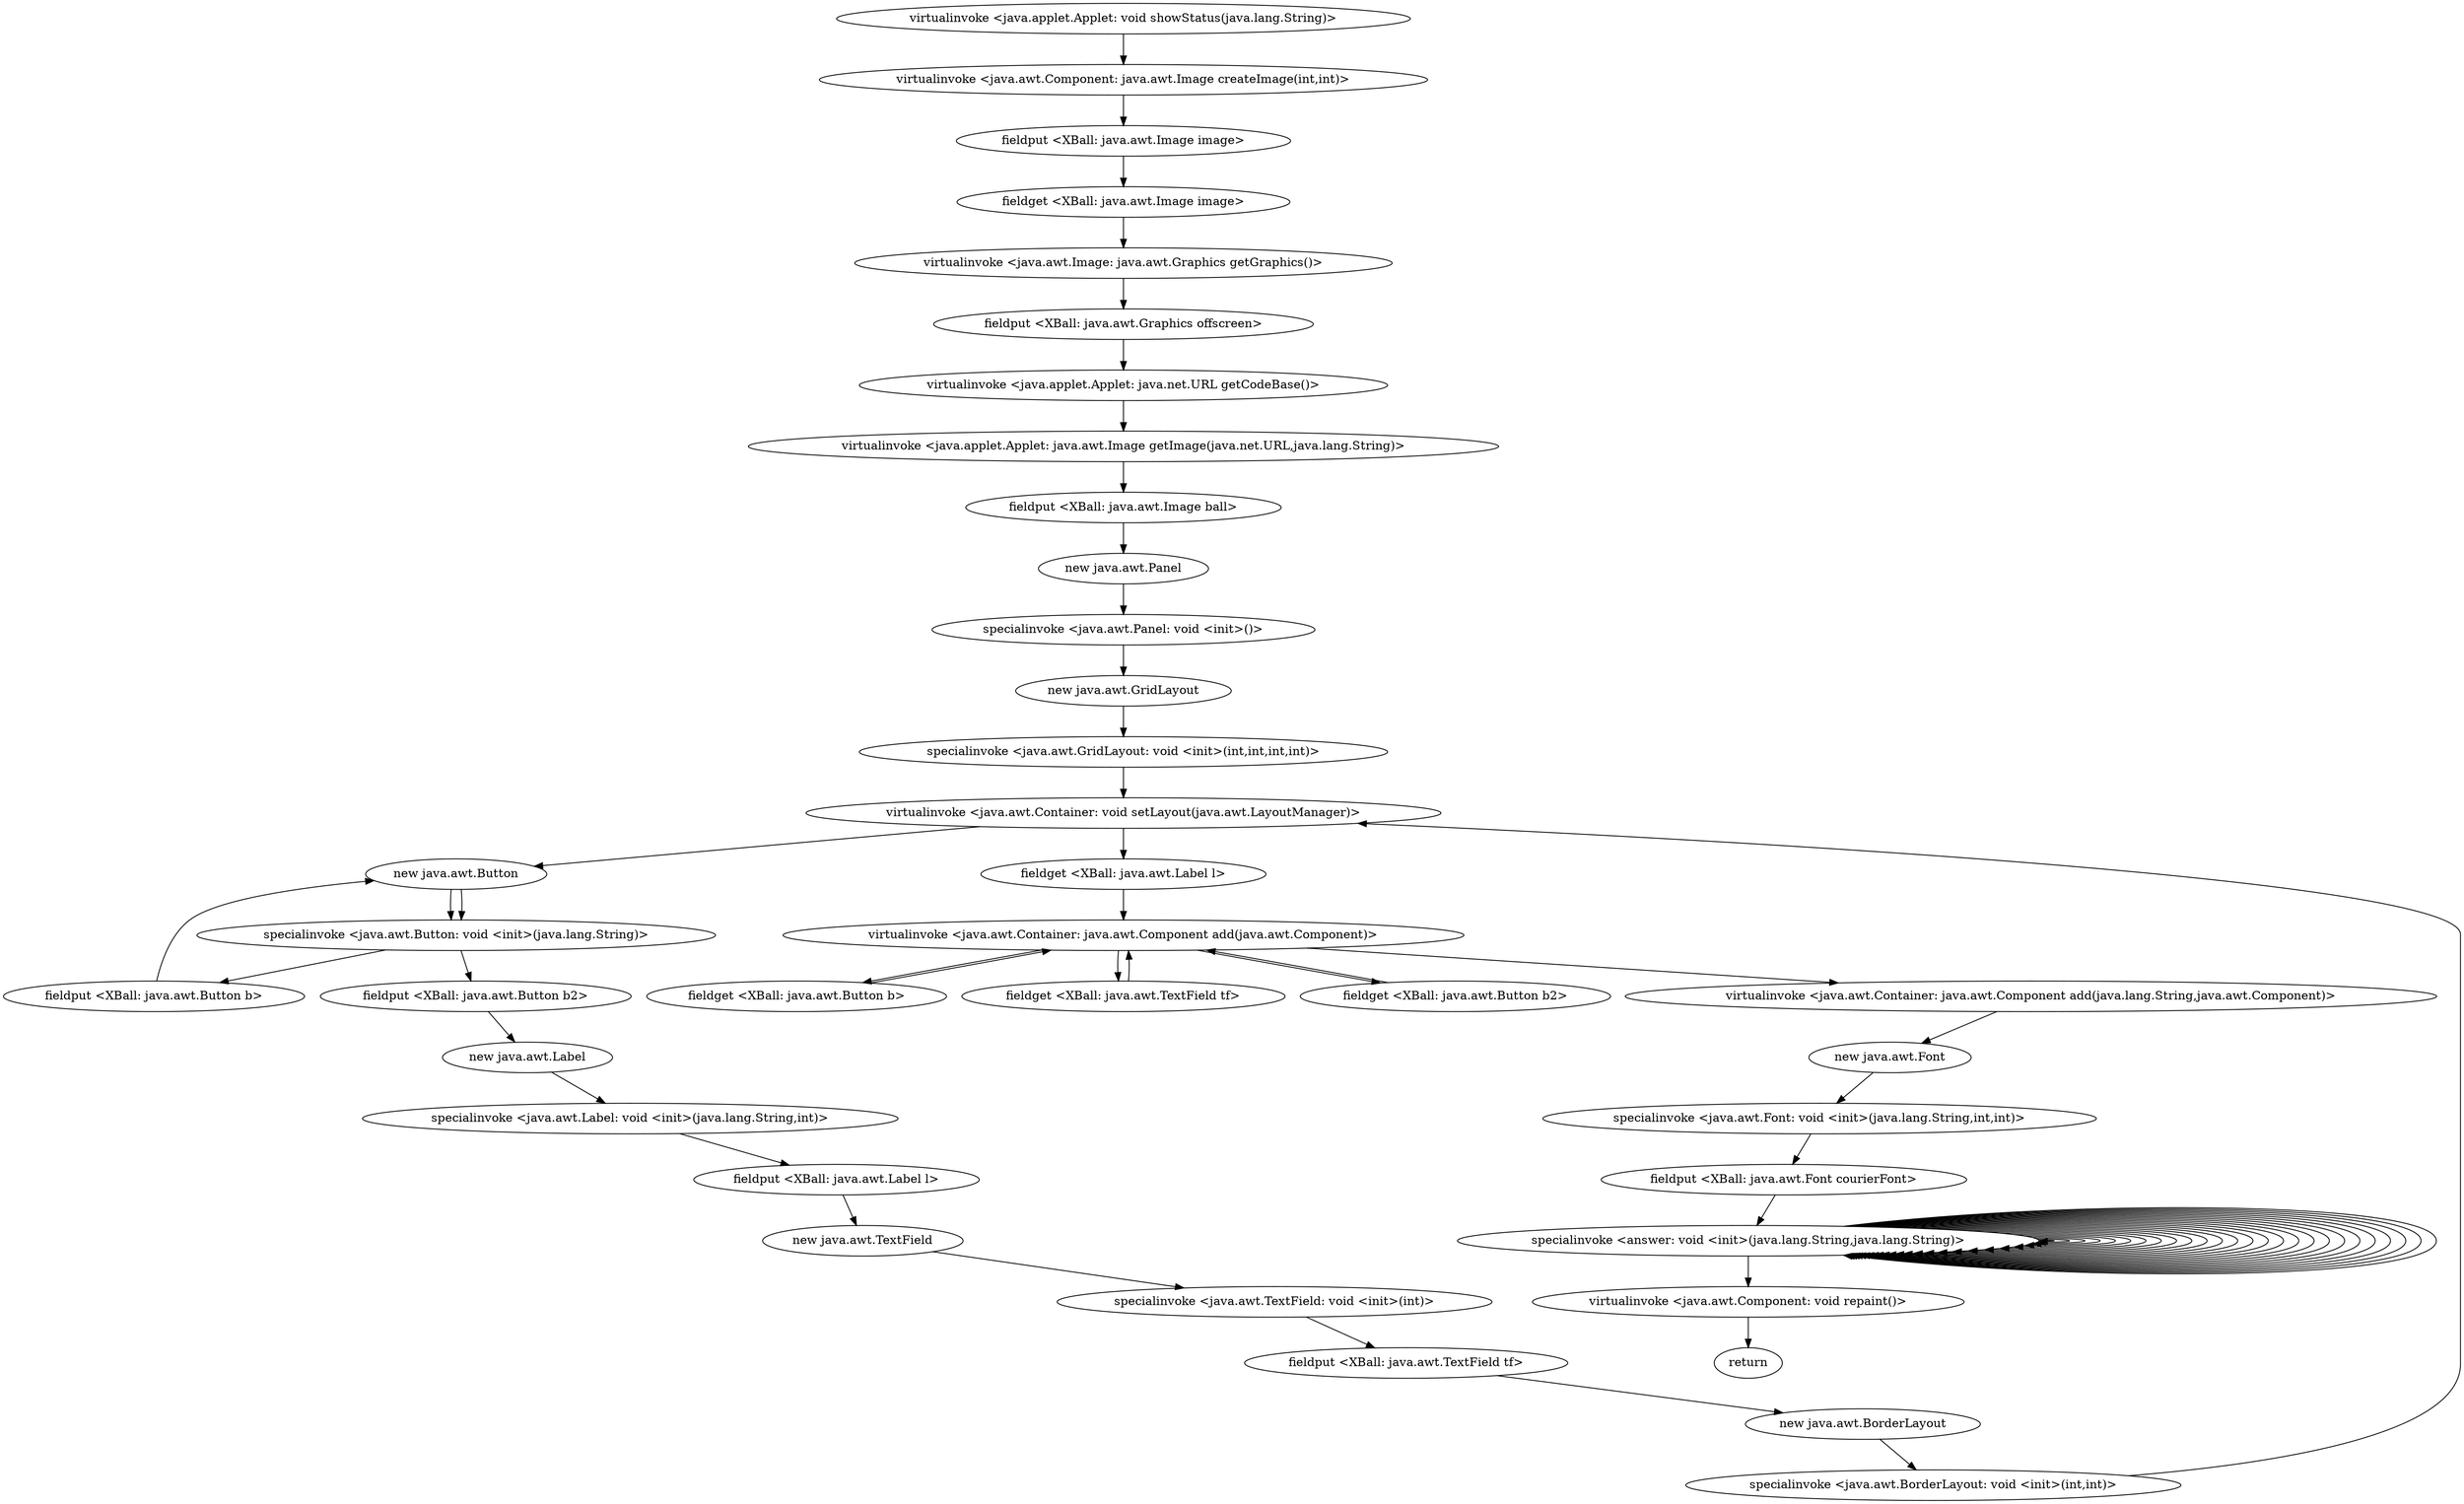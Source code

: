 digraph "" {
"virtualinvoke <java.applet.Applet: void showStatus(java.lang.String)>";
 "virtualinvoke <java.applet.Applet: void showStatus(java.lang.String)>"->"virtualinvoke <java.awt.Component: java.awt.Image createImage(int,int)>";
 "virtualinvoke <java.awt.Component: java.awt.Image createImage(int,int)>"->"fieldput <XBall: java.awt.Image image>";
 "fieldput <XBall: java.awt.Image image>"->"fieldget <XBall: java.awt.Image image>";
 "fieldget <XBall: java.awt.Image image>"->"virtualinvoke <java.awt.Image: java.awt.Graphics getGraphics()>";
 "virtualinvoke <java.awt.Image: java.awt.Graphics getGraphics()>"->"fieldput <XBall: java.awt.Graphics offscreen>";
 "fieldput <XBall: java.awt.Graphics offscreen>"->"virtualinvoke <java.applet.Applet: java.net.URL getCodeBase()>";
 "virtualinvoke <java.applet.Applet: java.net.URL getCodeBase()>"->"virtualinvoke <java.applet.Applet: java.awt.Image getImage(java.net.URL,java.lang.String)>";
 "virtualinvoke <java.applet.Applet: java.awt.Image getImage(java.net.URL,java.lang.String)>"->"fieldput <XBall: java.awt.Image ball>";
 "fieldput <XBall: java.awt.Image ball>"->"new java.awt.Panel";
 "new java.awt.Panel"->"specialinvoke <java.awt.Panel: void <init>()>";
 "specialinvoke <java.awt.Panel: void <init>()>"->"new java.awt.GridLayout";
 "new java.awt.GridLayout"->"specialinvoke <java.awt.GridLayout: void <init>(int,int,int,int)>";
 "specialinvoke <java.awt.GridLayout: void <init>(int,int,int,int)>"->"virtualinvoke <java.awt.Container: void setLayout(java.awt.LayoutManager)>";
 "virtualinvoke <java.awt.Container: void setLayout(java.awt.LayoutManager)>"->"new java.awt.Button";
 "new java.awt.Button"->"specialinvoke <java.awt.Button: void <init>(java.lang.String)>";
 "specialinvoke <java.awt.Button: void <init>(java.lang.String)>"->"fieldput <XBall: java.awt.Button b>";
 "fieldput <XBall: java.awt.Button b>"->"new java.awt.Button";
 "new java.awt.Button"->"specialinvoke <java.awt.Button: void <init>(java.lang.String)>";
 "specialinvoke <java.awt.Button: void <init>(java.lang.String)>"->"fieldput <XBall: java.awt.Button b2>";
 "fieldput <XBall: java.awt.Button b2>"->"new java.awt.Label";
 "new java.awt.Label"->"specialinvoke <java.awt.Label: void <init>(java.lang.String,int)>";
 "specialinvoke <java.awt.Label: void <init>(java.lang.String,int)>"->"fieldput <XBall: java.awt.Label l>";
 "fieldput <XBall: java.awt.Label l>"->"new java.awt.TextField";
 "new java.awt.TextField"->"specialinvoke <java.awt.TextField: void <init>(int)>";
 "specialinvoke <java.awt.TextField: void <init>(int)>"->"fieldput <XBall: java.awt.TextField tf>";
 "fieldput <XBall: java.awt.TextField tf>"->"new java.awt.BorderLayout";
 "new java.awt.BorderLayout"->"specialinvoke <java.awt.BorderLayout: void <init>(int,int)>";
 "specialinvoke <java.awt.BorderLayout: void <init>(int,int)>"->"virtualinvoke <java.awt.Container: void setLayout(java.awt.LayoutManager)>";
 "virtualinvoke <java.awt.Container: void setLayout(java.awt.LayoutManager)>"->"fieldget <XBall: java.awt.Label l>";
 "fieldget <XBall: java.awt.Label l>"->"virtualinvoke <java.awt.Container: java.awt.Component add(java.awt.Component)>";
 "virtualinvoke <java.awt.Container: java.awt.Component add(java.awt.Component)>"->"fieldget <XBall: java.awt.Button b>";
 "fieldget <XBall: java.awt.Button b>"->"virtualinvoke <java.awt.Container: java.awt.Component add(java.awt.Component)>";
 "virtualinvoke <java.awt.Container: java.awt.Component add(java.awt.Component)>"->"fieldget <XBall: java.awt.TextField tf>";
 "fieldget <XBall: java.awt.TextField tf>"->"virtualinvoke <java.awt.Container: java.awt.Component add(java.awt.Component)>";
 "virtualinvoke <java.awt.Container: java.awt.Component add(java.awt.Component)>"->"fieldget <XBall: java.awt.Button b2>";
 "fieldget <XBall: java.awt.Button b2>"->"virtualinvoke <java.awt.Container: java.awt.Component add(java.awt.Component)>";
 "virtualinvoke <java.awt.Container: java.awt.Component add(java.awt.Component)>"->"virtualinvoke <java.awt.Container: java.awt.Component add(java.lang.String,java.awt.Component)>";
 "virtualinvoke <java.awt.Container: java.awt.Component add(java.lang.String,java.awt.Component)>"->"new java.awt.Font";
 "new java.awt.Font"->"specialinvoke <java.awt.Font: void <init>(java.lang.String,int,int)>";
 "specialinvoke <java.awt.Font: void <init>(java.lang.String,int,int)>"->"fieldput <XBall: java.awt.Font courierFont>";
 "fieldput <XBall: java.awt.Font courierFont>"->"specialinvoke <answer: void <init>(java.lang.String,java.lang.String)>";
 "specialinvoke <answer: void <init>(java.lang.String,java.lang.String)>"->"specialinvoke <answer: void <init>(java.lang.String,java.lang.String)>";
 "specialinvoke <answer: void <init>(java.lang.String,java.lang.String)>"->"specialinvoke <answer: void <init>(java.lang.String,java.lang.String)>";
 "specialinvoke <answer: void <init>(java.lang.String,java.lang.String)>"->"specialinvoke <answer: void <init>(java.lang.String,java.lang.String)>";
 "specialinvoke <answer: void <init>(java.lang.String,java.lang.String)>"->"specialinvoke <answer: void <init>(java.lang.String,java.lang.String)>";
 "specialinvoke <answer: void <init>(java.lang.String,java.lang.String)>"->"specialinvoke <answer: void <init>(java.lang.String,java.lang.String)>";
 "specialinvoke <answer: void <init>(java.lang.String,java.lang.String)>"->"specialinvoke <answer: void <init>(java.lang.String,java.lang.String)>";
 "specialinvoke <answer: void <init>(java.lang.String,java.lang.String)>"->"specialinvoke <answer: void <init>(java.lang.String,java.lang.String)>";
 "specialinvoke <answer: void <init>(java.lang.String,java.lang.String)>"->"specialinvoke <answer: void <init>(java.lang.String,java.lang.String)>";
 "specialinvoke <answer: void <init>(java.lang.String,java.lang.String)>"->"specialinvoke <answer: void <init>(java.lang.String,java.lang.String)>";
 "specialinvoke <answer: void <init>(java.lang.String,java.lang.String)>"->"specialinvoke <answer: void <init>(java.lang.String,java.lang.String)>";
 "specialinvoke <answer: void <init>(java.lang.String,java.lang.String)>"->"specialinvoke <answer: void <init>(java.lang.String,java.lang.String)>";
 "specialinvoke <answer: void <init>(java.lang.String,java.lang.String)>"->"specialinvoke <answer: void <init>(java.lang.String,java.lang.String)>";
 "specialinvoke <answer: void <init>(java.lang.String,java.lang.String)>"->"specialinvoke <answer: void <init>(java.lang.String,java.lang.String)>";
 "specialinvoke <answer: void <init>(java.lang.String,java.lang.String)>"->"specialinvoke <answer: void <init>(java.lang.String,java.lang.String)>";
 "specialinvoke <answer: void <init>(java.lang.String,java.lang.String)>"->"specialinvoke <answer: void <init>(java.lang.String,java.lang.String)>";
 "specialinvoke <answer: void <init>(java.lang.String,java.lang.String)>"->"specialinvoke <answer: void <init>(java.lang.String,java.lang.String)>";
 "specialinvoke <answer: void <init>(java.lang.String,java.lang.String)>"->"specialinvoke <answer: void <init>(java.lang.String,java.lang.String)>";
 "specialinvoke <answer: void <init>(java.lang.String,java.lang.String)>"->"specialinvoke <answer: void <init>(java.lang.String,java.lang.String)>";
 "specialinvoke <answer: void <init>(java.lang.String,java.lang.String)>"->"specialinvoke <answer: void <init>(java.lang.String,java.lang.String)>";
 "specialinvoke <answer: void <init>(java.lang.String,java.lang.String)>"->"specialinvoke <answer: void <init>(java.lang.String,java.lang.String)>";
 "specialinvoke <answer: void <init>(java.lang.String,java.lang.String)>"->"specialinvoke <answer: void <init>(java.lang.String,java.lang.String)>";
 "specialinvoke <answer: void <init>(java.lang.String,java.lang.String)>"->"specialinvoke <answer: void <init>(java.lang.String,java.lang.String)>";
 "specialinvoke <answer: void <init>(java.lang.String,java.lang.String)>"->"specialinvoke <answer: void <init>(java.lang.String,java.lang.String)>";
 "specialinvoke <answer: void <init>(java.lang.String,java.lang.String)>"->"specialinvoke <answer: void <init>(java.lang.String,java.lang.String)>";
 "specialinvoke <answer: void <init>(java.lang.String,java.lang.String)>"->"specialinvoke <answer: void <init>(java.lang.String,java.lang.String)>";
 "specialinvoke <answer: void <init>(java.lang.String,java.lang.String)>"->"specialinvoke <answer: void <init>(java.lang.String,java.lang.String)>";
 "specialinvoke <answer: void <init>(java.lang.String,java.lang.String)>"->"virtualinvoke <java.awt.Component: void repaint()>";
 "virtualinvoke <java.awt.Component: void repaint()>"->"return";
}

